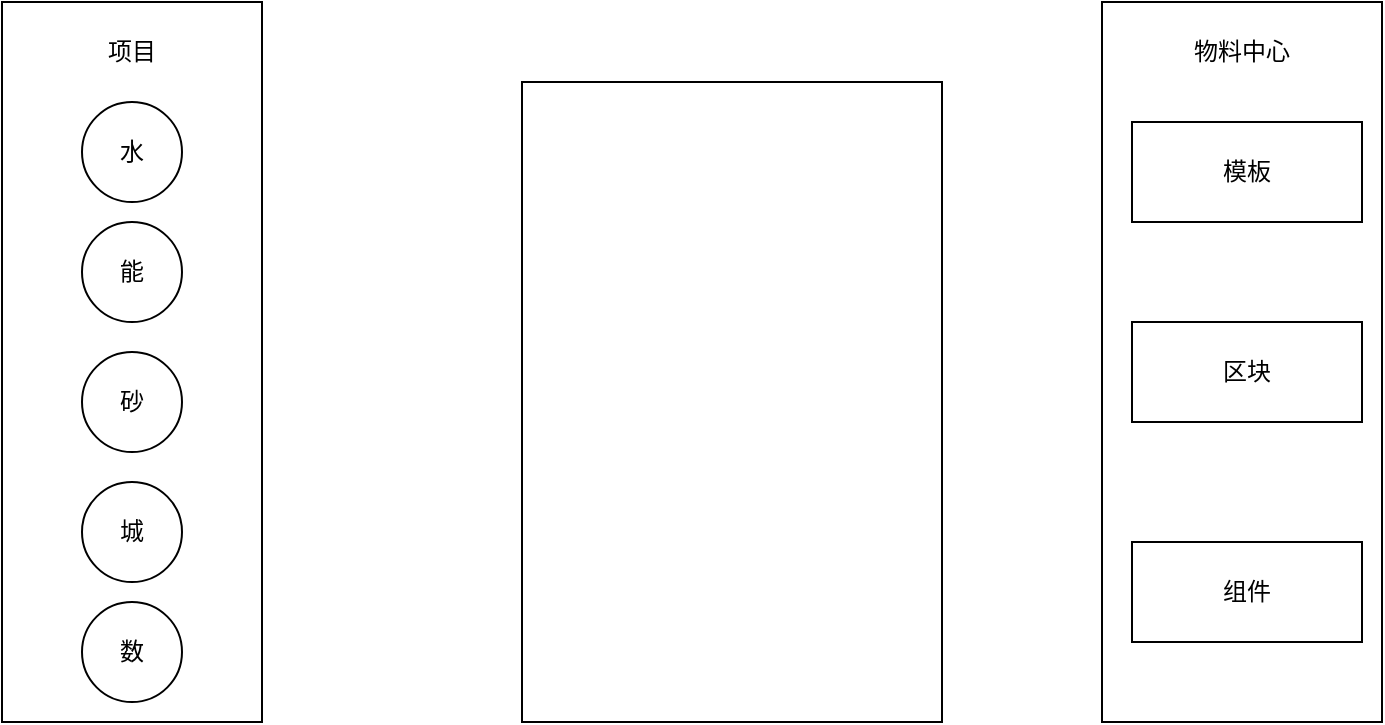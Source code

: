 <mxfile version="24.0.7" type="github">
  <diagram name="第 1 页" id="046weU8yn_X5KZRcPLGz">
    <mxGraphModel dx="1434" dy="790" grid="1" gridSize="10" guides="1" tooltips="1" connect="1" arrows="1" fold="1" page="1" pageScale="1" pageWidth="827" pageHeight="1169" math="0" shadow="0">
      <root>
        <mxCell id="0" />
        <mxCell id="1" parent="0" />
        <mxCell id="bABVe3KoeNP1Av6NC0rt-2" value="" style="rounded=0;whiteSpace=wrap;html=1;" vertex="1" parent="1">
          <mxGeometry x="620" y="200" width="140" height="360" as="geometry" />
        </mxCell>
        <mxCell id="bABVe3KoeNP1Av6NC0rt-3" value="" style="rounded=0;whiteSpace=wrap;html=1;" vertex="1" parent="1">
          <mxGeometry x="330" y="240" width="210" height="320" as="geometry" />
        </mxCell>
        <mxCell id="bABVe3KoeNP1Av6NC0rt-4" value="" style="rounded=0;whiteSpace=wrap;html=1;" vertex="1" parent="1">
          <mxGeometry x="70" y="200" width="130" height="360" as="geometry" />
        </mxCell>
        <mxCell id="bABVe3KoeNP1Av6NC0rt-10" value="物料中心" style="text;html=1;align=center;verticalAlign=middle;whiteSpace=wrap;rounded=0;" vertex="1" parent="1">
          <mxGeometry x="660" y="210" width="60" height="30" as="geometry" />
        </mxCell>
        <mxCell id="bABVe3KoeNP1Av6NC0rt-11" value="模板" style="rounded=0;whiteSpace=wrap;html=1;" vertex="1" parent="1">
          <mxGeometry x="635" y="260" width="115" height="50" as="geometry" />
        </mxCell>
        <mxCell id="bABVe3KoeNP1Av6NC0rt-12" value="区块" style="rounded=0;whiteSpace=wrap;html=1;" vertex="1" parent="1">
          <mxGeometry x="635" y="360" width="115" height="50" as="geometry" />
        </mxCell>
        <mxCell id="bABVe3KoeNP1Av6NC0rt-13" value="组件" style="rounded=0;whiteSpace=wrap;html=1;" vertex="1" parent="1">
          <mxGeometry x="635" y="470" width="115" height="50" as="geometry" />
        </mxCell>
        <mxCell id="bABVe3KoeNP1Av6NC0rt-14" value="水" style="ellipse;whiteSpace=wrap;html=1;aspect=fixed;" vertex="1" parent="1">
          <mxGeometry x="110" y="250" width="50" height="50" as="geometry" />
        </mxCell>
        <mxCell id="bABVe3KoeNP1Av6NC0rt-15" value="能" style="ellipse;whiteSpace=wrap;html=1;aspect=fixed;" vertex="1" parent="1">
          <mxGeometry x="110" y="310" width="50" height="50" as="geometry" />
        </mxCell>
        <mxCell id="bABVe3KoeNP1Av6NC0rt-16" value="砂" style="ellipse;whiteSpace=wrap;html=1;aspect=fixed;" vertex="1" parent="1">
          <mxGeometry x="110" y="375" width="50" height="50" as="geometry" />
        </mxCell>
        <mxCell id="bABVe3KoeNP1Av6NC0rt-17" value="城" style="ellipse;whiteSpace=wrap;html=1;aspect=fixed;" vertex="1" parent="1">
          <mxGeometry x="110" y="440" width="50" height="50" as="geometry" />
        </mxCell>
        <mxCell id="bABVe3KoeNP1Av6NC0rt-18" value="数" style="ellipse;whiteSpace=wrap;html=1;aspect=fixed;" vertex="1" parent="1">
          <mxGeometry x="110" y="500" width="50" height="50" as="geometry" />
        </mxCell>
        <mxCell id="bABVe3KoeNP1Av6NC0rt-19" value="项目" style="text;html=1;align=center;verticalAlign=middle;whiteSpace=wrap;rounded=0;" vertex="1" parent="1">
          <mxGeometry x="105" y="210" width="60" height="30" as="geometry" />
        </mxCell>
      </root>
    </mxGraphModel>
  </diagram>
</mxfile>
